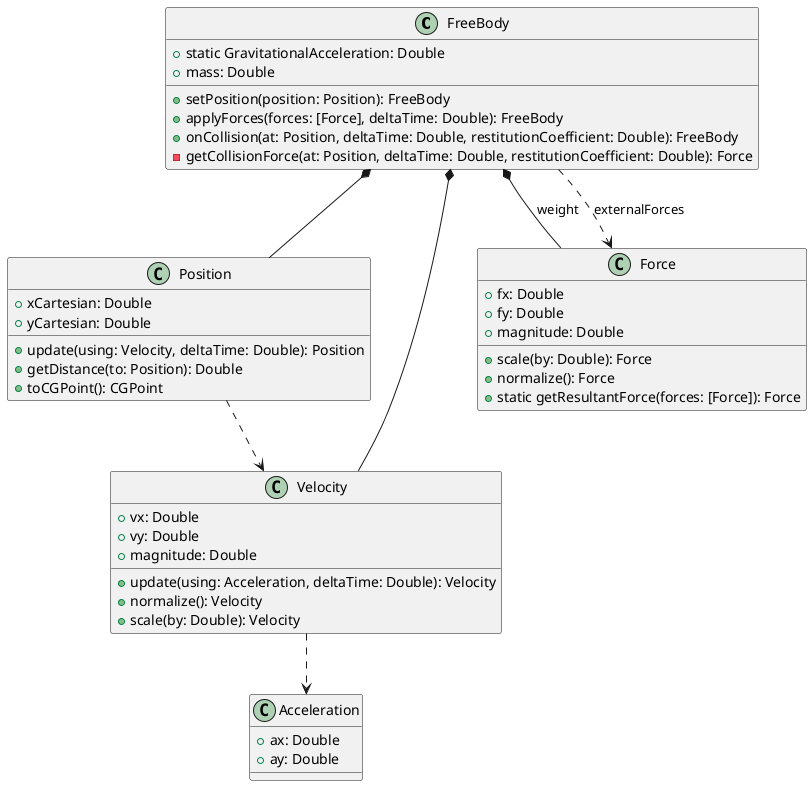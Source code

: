 @startuml
class FreeBody {
    + static GravitationalAcceleration: Double
    + mass: Double
    + setPosition(position: Position): FreeBody
    + applyForces(forces: [Force], deltaTime: Double): FreeBody
    + onCollision(at: Position, deltaTime: Double, restitutionCoefficient: Double): FreeBody
    - getCollisionForce(at: Position, deltaTime: Double, restitutionCoefficient: Double): Force
}

class Position {
    + xCartesian: Double
    + yCartesian: Double
    + update(using: Velocity, deltaTime: Double): Position
    + getDistance(to: Position): Double
    + toCGPoint(): CGPoint
}

class Velocity {
    + vx: Double
    + vy: Double
    + update(using: Acceleration, deltaTime: Double): Velocity
    + magnitude: Double
    + normalize(): Velocity
    + scale(by: Double): Velocity
}

class Acceleration {
    + ax: Double
    + ay: Double
}

class Force {
    + fx: Double
    + fy: Double
    + magnitude: Double
    + scale(by: Double): Force
    + normalize(): Force
    + static getResultantForce(forces: [Force]): Force
}

FreeBody *-- Position
FreeBody *-- Velocity
FreeBody *-- Force: weight
FreeBody ..> Force: externalForces
Position ..> Velocity
Velocity ..> Acceleration
@enduml